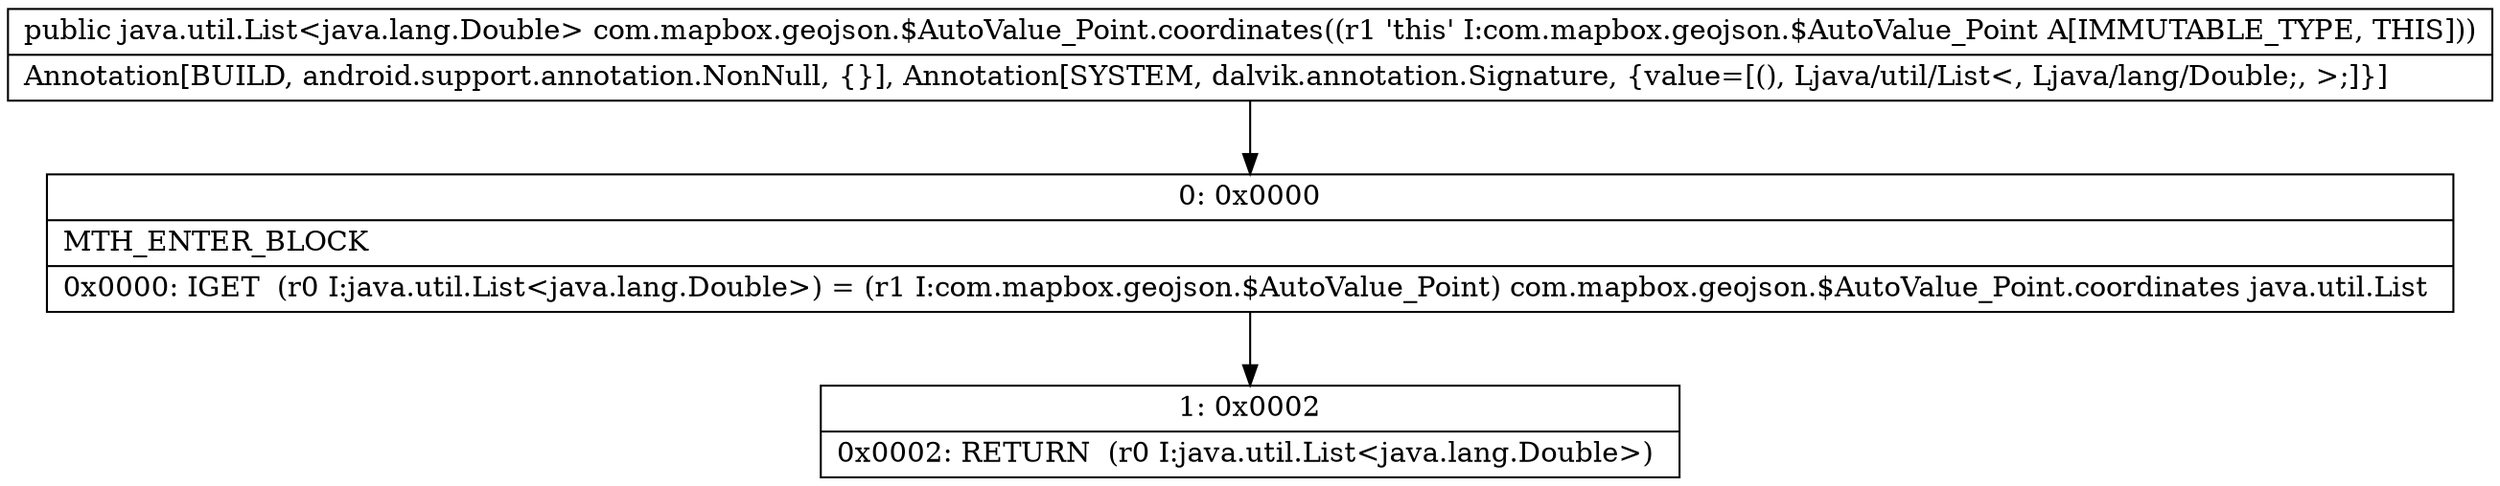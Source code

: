 digraph "CFG forcom.mapbox.geojson.$AutoValue_Point.coordinates()Ljava\/util\/List;" {
Node_0 [shape=record,label="{0\:\ 0x0000|MTH_ENTER_BLOCK\l|0x0000: IGET  (r0 I:java.util.List\<java.lang.Double\>) = (r1 I:com.mapbox.geojson.$AutoValue_Point) com.mapbox.geojson.$AutoValue_Point.coordinates java.util.List \l}"];
Node_1 [shape=record,label="{1\:\ 0x0002|0x0002: RETURN  (r0 I:java.util.List\<java.lang.Double\>) \l}"];
MethodNode[shape=record,label="{public java.util.List\<java.lang.Double\> com.mapbox.geojson.$AutoValue_Point.coordinates((r1 'this' I:com.mapbox.geojson.$AutoValue_Point A[IMMUTABLE_TYPE, THIS]))  | Annotation[BUILD, android.support.annotation.NonNull, \{\}], Annotation[SYSTEM, dalvik.annotation.Signature, \{value=[(), Ljava\/util\/List\<, Ljava\/lang\/Double;, \>;]\}]\l}"];
MethodNode -> Node_0;
Node_0 -> Node_1;
}


